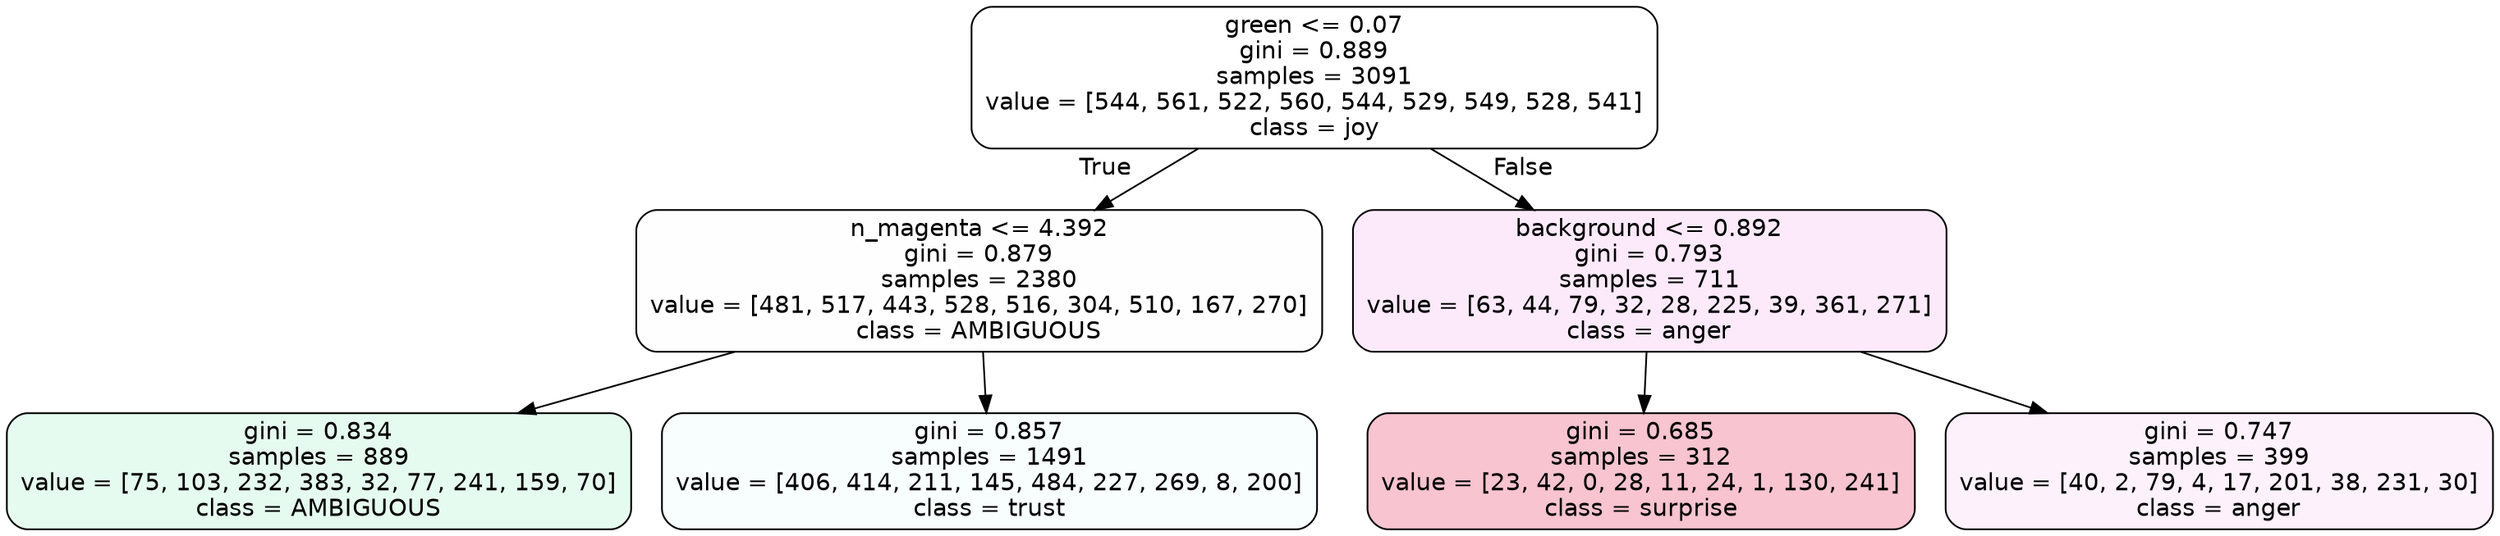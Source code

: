digraph Tree {
node [shape=box, style="filled, rounded", color="black", fontname=helvetica] ;
edge [fontname=helvetica] ;
0 [label="green <= 0.07\ngini = 0.889\nsamples = 3091\nvalue = [544, 561, 522, 560, 544, 529, 549, 528, 541]\nclass = joy", fillcolor="#d7e53900"] ;
1 [label="n_magenta <= 4.392\ngini = 0.879\nsamples = 2380\nvalue = [481, 517, 443, 528, 516, 304, 510, 167, 270]\nclass = AMBIGUOUS", fillcolor="#39e58101"] ;
0 -> 1 [labeldistance=2.5, labelangle=45, headlabel="True"] ;
2 [label="gini = 0.834\nsamples = 889\nvalue = [75, 103, 232, 383, 32, 77, 241, 159, 70]\nclass = AMBIGUOUS", fillcolor="#39e58120"] ;
1 -> 2 ;
3 [label="gini = 0.857\nsamples = 1491\nvalue = [406, 414, 211, 145, 484, 227, 269, 8, 200]\nclass = trust", fillcolor="#39d7e509"] ;
1 -> 3 ;
4 [label="background <= 0.892\ngini = 0.793\nsamples = 711\nvalue = [63, 44, 79, 32, 28, 225, 39, 361, 271]\nclass = anger", fillcolor="#e539d71a"] ;
0 -> 4 [labeldistance=2.5, labelangle=-45, headlabel="False"] ;
5 [label="gini = 0.685\nsamples = 312\nvalue = [23, 42, 0, 28, 11, 24, 1, 130, 241]\nclass = surprise", fillcolor="#e539644c"] ;
4 -> 5 ;
6 [label="gini = 0.747\nsamples = 399\nvalue = [40, 2, 79, 4, 17, 201, 38, 231, 30]\nclass = anger", fillcolor="#e539d711"] ;
4 -> 6 ;
}